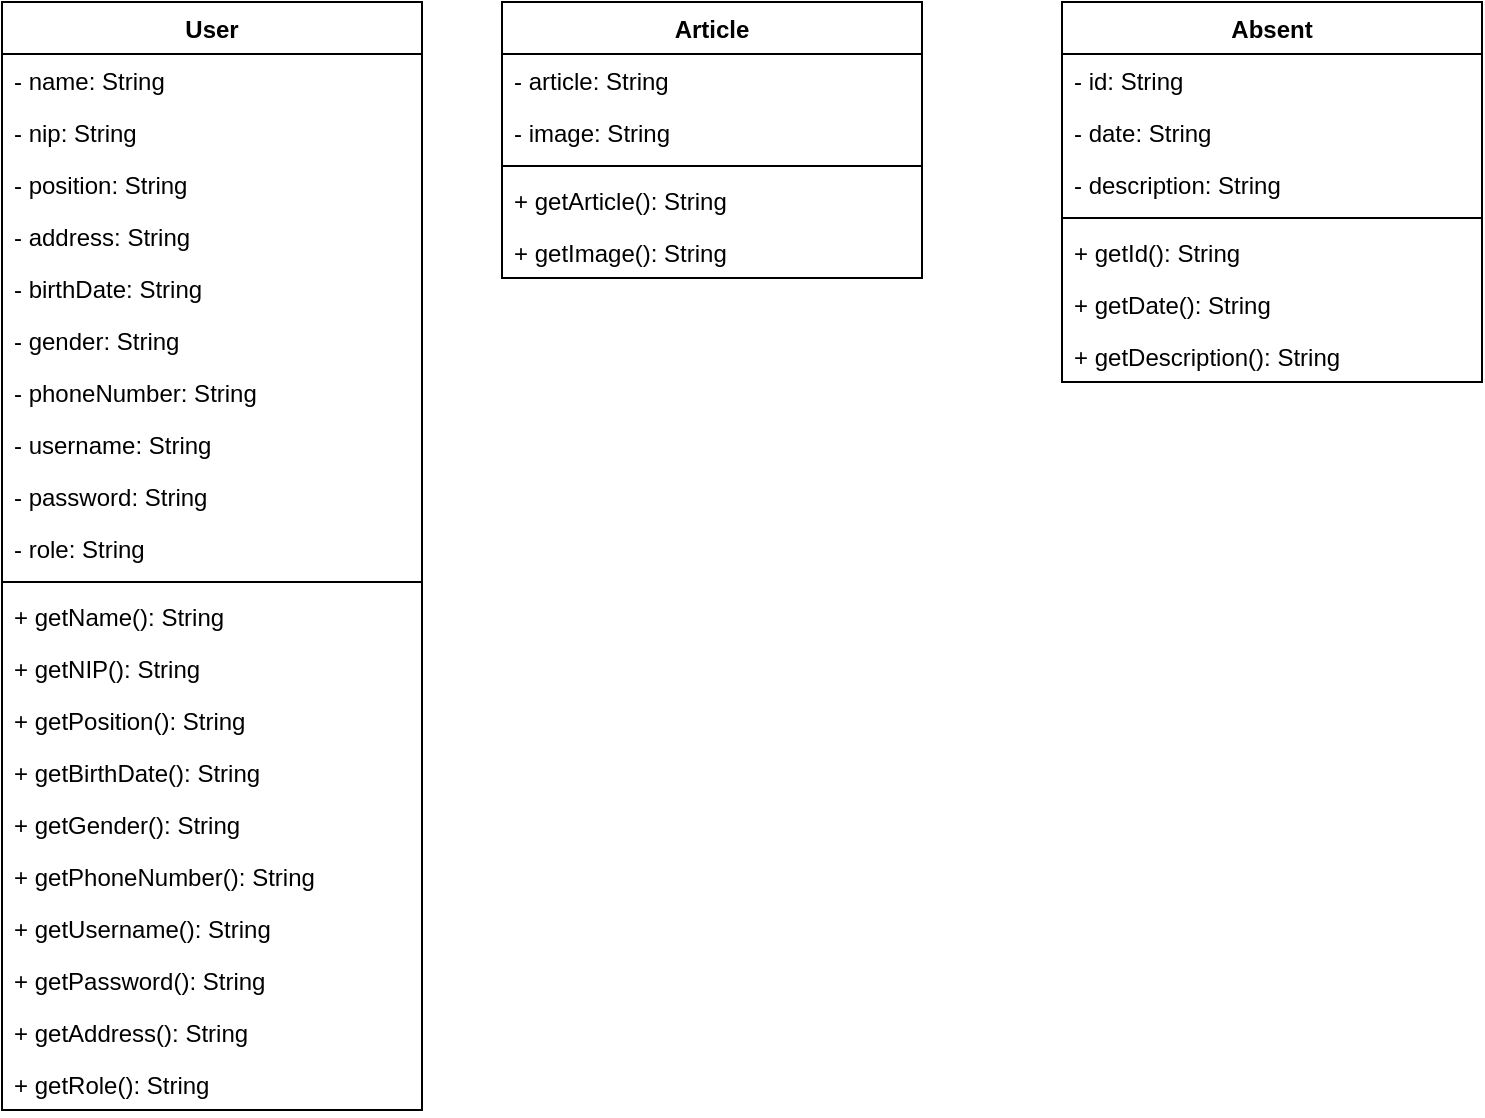 <mxfile version="21.6.2" type="github">
  <diagram name="Page-1" id="QGfiBa4HXk1Xvrsq0Tfq">
    <mxGraphModel dx="1207" dy="815" grid="1" gridSize="10" guides="1" tooltips="1" connect="1" arrows="1" fold="1" page="1" pageScale="1" pageWidth="850" pageHeight="1100" math="0" shadow="0">
      <root>
        <mxCell id="0" />
        <mxCell id="1" parent="0" />
        <mxCell id="b5IHkdSGsducfGm3wi8i-1" value="User" style="swimlane;fontStyle=1;align=center;verticalAlign=top;childLayout=stackLayout;horizontal=1;startSize=26;horizontalStack=0;resizeParent=1;resizeParentMax=0;resizeLast=0;collapsible=1;marginBottom=0;whiteSpace=wrap;html=1;" vertex="1" parent="1">
          <mxGeometry x="70" y="220" width="210" height="554" as="geometry" />
        </mxCell>
        <mxCell id="b5IHkdSGsducfGm3wi8i-2" value="-&amp;nbsp;name&lt;span style=&quot;background-color: initial;&quot;&gt;: String&lt;/span&gt;" style="text;strokeColor=none;fillColor=none;align=left;verticalAlign=top;spacingLeft=4;spacingRight=4;overflow=hidden;rotatable=0;points=[[0,0.5],[1,0.5]];portConstraint=eastwest;whiteSpace=wrap;html=1;" vertex="1" parent="b5IHkdSGsducfGm3wi8i-1">
          <mxGeometry y="26" width="210" height="26" as="geometry" />
        </mxCell>
        <mxCell id="b5IHkdSGsducfGm3wi8i-9" value="-&amp;nbsp;nip&lt;span style=&quot;background-color: initial;&quot;&gt;: String&lt;/span&gt;" style="text;strokeColor=none;fillColor=none;align=left;verticalAlign=top;spacingLeft=4;spacingRight=4;overflow=hidden;rotatable=0;points=[[0,0.5],[1,0.5]];portConstraint=eastwest;whiteSpace=wrap;html=1;" vertex="1" parent="b5IHkdSGsducfGm3wi8i-1">
          <mxGeometry y="52" width="210" height="26" as="geometry" />
        </mxCell>
        <mxCell id="b5IHkdSGsducfGm3wi8i-10" value="-&amp;nbsp;position&lt;span style=&quot;background-color: initial;&quot;&gt;: String&lt;/span&gt;" style="text;strokeColor=none;fillColor=none;align=left;verticalAlign=top;spacingLeft=4;spacingRight=4;overflow=hidden;rotatable=0;points=[[0,0.5],[1,0.5]];portConstraint=eastwest;whiteSpace=wrap;html=1;" vertex="1" parent="b5IHkdSGsducfGm3wi8i-1">
          <mxGeometry y="78" width="210" height="26" as="geometry" />
        </mxCell>
        <mxCell id="b5IHkdSGsducfGm3wi8i-11" value="-&amp;nbsp;address&lt;span style=&quot;background-color: initial;&quot;&gt;: String&lt;/span&gt;" style="text;strokeColor=none;fillColor=none;align=left;verticalAlign=top;spacingLeft=4;spacingRight=4;overflow=hidden;rotatable=0;points=[[0,0.5],[1,0.5]];portConstraint=eastwest;whiteSpace=wrap;html=1;" vertex="1" parent="b5IHkdSGsducfGm3wi8i-1">
          <mxGeometry y="104" width="210" height="26" as="geometry" />
        </mxCell>
        <mxCell id="b5IHkdSGsducfGm3wi8i-12" value="-&amp;nbsp;birthDate&lt;span style=&quot;background-color: initial;&quot;&gt;: String&lt;/span&gt;" style="text;strokeColor=none;fillColor=none;align=left;verticalAlign=top;spacingLeft=4;spacingRight=4;overflow=hidden;rotatable=0;points=[[0,0.5],[1,0.5]];portConstraint=eastwest;whiteSpace=wrap;html=1;" vertex="1" parent="b5IHkdSGsducfGm3wi8i-1">
          <mxGeometry y="130" width="210" height="26" as="geometry" />
        </mxCell>
        <mxCell id="b5IHkdSGsducfGm3wi8i-13" value="-&amp;nbsp;gender&lt;span style=&quot;background-color: initial;&quot;&gt;: String&lt;/span&gt;" style="text;strokeColor=none;fillColor=none;align=left;verticalAlign=top;spacingLeft=4;spacingRight=4;overflow=hidden;rotatable=0;points=[[0,0.5],[1,0.5]];portConstraint=eastwest;whiteSpace=wrap;html=1;" vertex="1" parent="b5IHkdSGsducfGm3wi8i-1">
          <mxGeometry y="156" width="210" height="26" as="geometry" />
        </mxCell>
        <mxCell id="b5IHkdSGsducfGm3wi8i-14" value="-&amp;nbsp;phoneNumber&lt;span style=&quot;background-color: initial;&quot;&gt;: String&lt;/span&gt;" style="text;strokeColor=none;fillColor=none;align=left;verticalAlign=top;spacingLeft=4;spacingRight=4;overflow=hidden;rotatable=0;points=[[0,0.5],[1,0.5]];portConstraint=eastwest;whiteSpace=wrap;html=1;" vertex="1" parent="b5IHkdSGsducfGm3wi8i-1">
          <mxGeometry y="182" width="210" height="26" as="geometry" />
        </mxCell>
        <mxCell id="b5IHkdSGsducfGm3wi8i-15" value="-&amp;nbsp;username&lt;span style=&quot;background-color: initial;&quot;&gt;: String&lt;/span&gt;" style="text;strokeColor=none;fillColor=none;align=left;verticalAlign=top;spacingLeft=4;spacingRight=4;overflow=hidden;rotatable=0;points=[[0,0.5],[1,0.5]];portConstraint=eastwest;whiteSpace=wrap;html=1;" vertex="1" parent="b5IHkdSGsducfGm3wi8i-1">
          <mxGeometry y="208" width="210" height="26" as="geometry" />
        </mxCell>
        <mxCell id="b5IHkdSGsducfGm3wi8i-16" value="-&amp;nbsp;password&lt;span style=&quot;background-color: initial;&quot;&gt;: String&lt;/span&gt;" style="text;strokeColor=none;fillColor=none;align=left;verticalAlign=top;spacingLeft=4;spacingRight=4;overflow=hidden;rotatable=0;points=[[0,0.5],[1,0.5]];portConstraint=eastwest;whiteSpace=wrap;html=1;" vertex="1" parent="b5IHkdSGsducfGm3wi8i-1">
          <mxGeometry y="234" width="210" height="26" as="geometry" />
        </mxCell>
        <mxCell id="b5IHkdSGsducfGm3wi8i-17" value="-&amp;nbsp;role&lt;span style=&quot;background-color: initial;&quot;&gt;: String&lt;/span&gt;" style="text;strokeColor=none;fillColor=none;align=left;verticalAlign=top;spacingLeft=4;spacingRight=4;overflow=hidden;rotatable=0;points=[[0,0.5],[1,0.5]];portConstraint=eastwest;whiteSpace=wrap;html=1;" vertex="1" parent="b5IHkdSGsducfGm3wi8i-1">
          <mxGeometry y="260" width="210" height="26" as="geometry" />
        </mxCell>
        <mxCell id="b5IHkdSGsducfGm3wi8i-3" value="" style="line;strokeWidth=1;fillColor=none;align=left;verticalAlign=middle;spacingTop=-1;spacingLeft=3;spacingRight=3;rotatable=0;labelPosition=right;points=[];portConstraint=eastwest;strokeColor=inherit;" vertex="1" parent="b5IHkdSGsducfGm3wi8i-1">
          <mxGeometry y="286" width="210" height="8" as="geometry" />
        </mxCell>
        <mxCell id="b5IHkdSGsducfGm3wi8i-4" value="+ getName(): String" style="text;strokeColor=none;fillColor=none;align=left;verticalAlign=top;spacingLeft=4;spacingRight=4;overflow=hidden;rotatable=0;points=[[0,0.5],[1,0.5]];portConstraint=eastwest;whiteSpace=wrap;html=1;" vertex="1" parent="b5IHkdSGsducfGm3wi8i-1">
          <mxGeometry y="294" width="210" height="26" as="geometry" />
        </mxCell>
        <mxCell id="b5IHkdSGsducfGm3wi8i-18" value="+ getNIP(): String" style="text;strokeColor=none;fillColor=none;align=left;verticalAlign=top;spacingLeft=4;spacingRight=4;overflow=hidden;rotatable=0;points=[[0,0.5],[1,0.5]];portConstraint=eastwest;whiteSpace=wrap;html=1;" vertex="1" parent="b5IHkdSGsducfGm3wi8i-1">
          <mxGeometry y="320" width="210" height="26" as="geometry" />
        </mxCell>
        <mxCell id="b5IHkdSGsducfGm3wi8i-19" value="+ getPosition(): String" style="text;strokeColor=none;fillColor=none;align=left;verticalAlign=top;spacingLeft=4;spacingRight=4;overflow=hidden;rotatable=0;points=[[0,0.5],[1,0.5]];portConstraint=eastwest;whiteSpace=wrap;html=1;" vertex="1" parent="b5IHkdSGsducfGm3wi8i-1">
          <mxGeometry y="346" width="210" height="26" as="geometry" />
        </mxCell>
        <mxCell id="b5IHkdSGsducfGm3wi8i-20" value="+ getBirthDate(): String" style="text;strokeColor=none;fillColor=none;align=left;verticalAlign=top;spacingLeft=4;spacingRight=4;overflow=hidden;rotatable=0;points=[[0,0.5],[1,0.5]];portConstraint=eastwest;whiteSpace=wrap;html=1;" vertex="1" parent="b5IHkdSGsducfGm3wi8i-1">
          <mxGeometry y="372" width="210" height="26" as="geometry" />
        </mxCell>
        <mxCell id="b5IHkdSGsducfGm3wi8i-21" value="+ getGender(): String" style="text;strokeColor=none;fillColor=none;align=left;verticalAlign=top;spacingLeft=4;spacingRight=4;overflow=hidden;rotatable=0;points=[[0,0.5],[1,0.5]];portConstraint=eastwest;whiteSpace=wrap;html=1;" vertex="1" parent="b5IHkdSGsducfGm3wi8i-1">
          <mxGeometry y="398" width="210" height="26" as="geometry" />
        </mxCell>
        <mxCell id="b5IHkdSGsducfGm3wi8i-22" value="+ getPhoneNumber(): String" style="text;strokeColor=none;fillColor=none;align=left;verticalAlign=top;spacingLeft=4;spacingRight=4;overflow=hidden;rotatable=0;points=[[0,0.5],[1,0.5]];portConstraint=eastwest;whiteSpace=wrap;html=1;" vertex="1" parent="b5IHkdSGsducfGm3wi8i-1">
          <mxGeometry y="424" width="210" height="26" as="geometry" />
        </mxCell>
        <mxCell id="b5IHkdSGsducfGm3wi8i-23" value="+ getUsername(): String" style="text;strokeColor=none;fillColor=none;align=left;verticalAlign=top;spacingLeft=4;spacingRight=4;overflow=hidden;rotatable=0;points=[[0,0.5],[1,0.5]];portConstraint=eastwest;whiteSpace=wrap;html=1;" vertex="1" parent="b5IHkdSGsducfGm3wi8i-1">
          <mxGeometry y="450" width="210" height="26" as="geometry" />
        </mxCell>
        <mxCell id="b5IHkdSGsducfGm3wi8i-24" value="+ getPassword(): String" style="text;strokeColor=none;fillColor=none;align=left;verticalAlign=top;spacingLeft=4;spacingRight=4;overflow=hidden;rotatable=0;points=[[0,0.5],[1,0.5]];portConstraint=eastwest;whiteSpace=wrap;html=1;" vertex="1" parent="b5IHkdSGsducfGm3wi8i-1">
          <mxGeometry y="476" width="210" height="26" as="geometry" />
        </mxCell>
        <mxCell id="b5IHkdSGsducfGm3wi8i-25" value="+ getAddress(): String" style="text;strokeColor=none;fillColor=none;align=left;verticalAlign=top;spacingLeft=4;spacingRight=4;overflow=hidden;rotatable=0;points=[[0,0.5],[1,0.5]];portConstraint=eastwest;whiteSpace=wrap;html=1;" vertex="1" parent="b5IHkdSGsducfGm3wi8i-1">
          <mxGeometry y="502" width="210" height="26" as="geometry" />
        </mxCell>
        <mxCell id="b5IHkdSGsducfGm3wi8i-26" value="+ getRole(): String" style="text;strokeColor=none;fillColor=none;align=left;verticalAlign=top;spacingLeft=4;spacingRight=4;overflow=hidden;rotatable=0;points=[[0,0.5],[1,0.5]];portConstraint=eastwest;whiteSpace=wrap;html=1;" vertex="1" parent="b5IHkdSGsducfGm3wi8i-1">
          <mxGeometry y="528" width="210" height="26" as="geometry" />
        </mxCell>
        <mxCell id="b5IHkdSGsducfGm3wi8i-49" value="Absent" style="swimlane;fontStyle=1;align=center;verticalAlign=top;childLayout=stackLayout;horizontal=1;startSize=26;horizontalStack=0;resizeParent=1;resizeParentMax=0;resizeLast=0;collapsible=1;marginBottom=0;whiteSpace=wrap;html=1;" vertex="1" parent="1">
          <mxGeometry x="600" y="220" width="210" height="190" as="geometry" />
        </mxCell>
        <mxCell id="b5IHkdSGsducfGm3wi8i-50" value="-&amp;nbsp;id&lt;span style=&quot;background-color: initial;&quot;&gt;: String&lt;/span&gt;" style="text;strokeColor=none;fillColor=none;align=left;verticalAlign=top;spacingLeft=4;spacingRight=4;overflow=hidden;rotatable=0;points=[[0,0.5],[1,0.5]];portConstraint=eastwest;whiteSpace=wrap;html=1;" vertex="1" parent="b5IHkdSGsducfGm3wi8i-49">
          <mxGeometry y="26" width="210" height="26" as="geometry" />
        </mxCell>
        <mxCell id="b5IHkdSGsducfGm3wi8i-51" value="-&amp;nbsp;date&lt;span style=&quot;background-color: initial;&quot;&gt;: String&lt;/span&gt;" style="text;strokeColor=none;fillColor=none;align=left;verticalAlign=top;spacingLeft=4;spacingRight=4;overflow=hidden;rotatable=0;points=[[0,0.5],[1,0.5]];portConstraint=eastwest;whiteSpace=wrap;html=1;" vertex="1" parent="b5IHkdSGsducfGm3wi8i-49">
          <mxGeometry y="52" width="210" height="26" as="geometry" />
        </mxCell>
        <mxCell id="b5IHkdSGsducfGm3wi8i-63" value="-&amp;nbsp;description&lt;span style=&quot;background-color: initial;&quot;&gt;: String&lt;/span&gt;" style="text;strokeColor=none;fillColor=none;align=left;verticalAlign=top;spacingLeft=4;spacingRight=4;overflow=hidden;rotatable=0;points=[[0,0.5],[1,0.5]];portConstraint=eastwest;whiteSpace=wrap;html=1;" vertex="1" parent="b5IHkdSGsducfGm3wi8i-49">
          <mxGeometry y="78" width="210" height="26" as="geometry" />
        </mxCell>
        <mxCell id="b5IHkdSGsducfGm3wi8i-56" value="" style="line;strokeWidth=1;fillColor=none;align=left;verticalAlign=middle;spacingTop=-1;spacingLeft=3;spacingRight=3;rotatable=0;labelPosition=right;points=[];portConstraint=eastwest;strokeColor=inherit;" vertex="1" parent="b5IHkdSGsducfGm3wi8i-49">
          <mxGeometry y="104" width="210" height="8" as="geometry" />
        </mxCell>
        <mxCell id="b5IHkdSGsducfGm3wi8i-57" value="+ getId(): String" style="text;strokeColor=none;fillColor=none;align=left;verticalAlign=top;spacingLeft=4;spacingRight=4;overflow=hidden;rotatable=0;points=[[0,0.5],[1,0.5]];portConstraint=eastwest;whiteSpace=wrap;html=1;" vertex="1" parent="b5IHkdSGsducfGm3wi8i-49">
          <mxGeometry y="112" width="210" height="26" as="geometry" />
        </mxCell>
        <mxCell id="b5IHkdSGsducfGm3wi8i-58" value="+ getDate(): String" style="text;strokeColor=none;fillColor=none;align=left;verticalAlign=top;spacingLeft=4;spacingRight=4;overflow=hidden;rotatable=0;points=[[0,0.5],[1,0.5]];portConstraint=eastwest;whiteSpace=wrap;html=1;" vertex="1" parent="b5IHkdSGsducfGm3wi8i-49">
          <mxGeometry y="138" width="210" height="26" as="geometry" />
        </mxCell>
        <mxCell id="b5IHkdSGsducfGm3wi8i-64" value="+ getDescription(): String" style="text;strokeColor=none;fillColor=none;align=left;verticalAlign=top;spacingLeft=4;spacingRight=4;overflow=hidden;rotatable=0;points=[[0,0.5],[1,0.5]];portConstraint=eastwest;whiteSpace=wrap;html=1;" vertex="1" parent="b5IHkdSGsducfGm3wi8i-49">
          <mxGeometry y="164" width="210" height="26" as="geometry" />
        </mxCell>
        <mxCell id="b5IHkdSGsducfGm3wi8i-65" value="Article" style="swimlane;fontStyle=1;align=center;verticalAlign=top;childLayout=stackLayout;horizontal=1;startSize=26;horizontalStack=0;resizeParent=1;resizeParentMax=0;resizeLast=0;collapsible=1;marginBottom=0;whiteSpace=wrap;html=1;" vertex="1" parent="1">
          <mxGeometry x="320" y="220" width="210" height="138" as="geometry" />
        </mxCell>
        <mxCell id="b5IHkdSGsducfGm3wi8i-66" value="-&amp;nbsp;article&lt;span style=&quot;background-color: initial;&quot;&gt;: String&lt;/span&gt;" style="text;strokeColor=none;fillColor=none;align=left;verticalAlign=top;spacingLeft=4;spacingRight=4;overflow=hidden;rotatable=0;points=[[0,0.5],[1,0.5]];portConstraint=eastwest;whiteSpace=wrap;html=1;" vertex="1" parent="b5IHkdSGsducfGm3wi8i-65">
          <mxGeometry y="26" width="210" height="26" as="geometry" />
        </mxCell>
        <mxCell id="b5IHkdSGsducfGm3wi8i-67" value="-&amp;nbsp;image&lt;span style=&quot;background-color: initial;&quot;&gt;: String&lt;/span&gt;" style="text;strokeColor=none;fillColor=none;align=left;verticalAlign=top;spacingLeft=4;spacingRight=4;overflow=hidden;rotatable=0;points=[[0,0.5],[1,0.5]];portConstraint=eastwest;whiteSpace=wrap;html=1;" vertex="1" parent="b5IHkdSGsducfGm3wi8i-65">
          <mxGeometry y="52" width="210" height="26" as="geometry" />
        </mxCell>
        <mxCell id="b5IHkdSGsducfGm3wi8i-69" value="" style="line;strokeWidth=1;fillColor=none;align=left;verticalAlign=middle;spacingTop=-1;spacingLeft=3;spacingRight=3;rotatable=0;labelPosition=right;points=[];portConstraint=eastwest;strokeColor=inherit;" vertex="1" parent="b5IHkdSGsducfGm3wi8i-65">
          <mxGeometry y="78" width="210" height="8" as="geometry" />
        </mxCell>
        <mxCell id="b5IHkdSGsducfGm3wi8i-70" value="+ getArticle(): String" style="text;strokeColor=none;fillColor=none;align=left;verticalAlign=top;spacingLeft=4;spacingRight=4;overflow=hidden;rotatable=0;points=[[0,0.5],[1,0.5]];portConstraint=eastwest;whiteSpace=wrap;html=1;" vertex="1" parent="b5IHkdSGsducfGm3wi8i-65">
          <mxGeometry y="86" width="210" height="26" as="geometry" />
        </mxCell>
        <mxCell id="b5IHkdSGsducfGm3wi8i-71" value="+ getImage(): String" style="text;strokeColor=none;fillColor=none;align=left;verticalAlign=top;spacingLeft=4;spacingRight=4;overflow=hidden;rotatable=0;points=[[0,0.5],[1,0.5]];portConstraint=eastwest;whiteSpace=wrap;html=1;" vertex="1" parent="b5IHkdSGsducfGm3wi8i-65">
          <mxGeometry y="112" width="210" height="26" as="geometry" />
        </mxCell>
      </root>
    </mxGraphModel>
  </diagram>
</mxfile>
